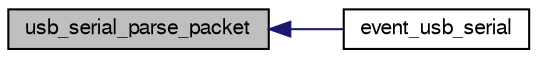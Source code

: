 digraph "usb_serial_parse_packet"
{
  edge [fontname="FreeSans",fontsize="10",labelfontname="FreeSans",labelfontsize="10"];
  node [fontname="FreeSans",fontsize="10",shape=record];
  rankdir="LR";
  Node1 [label="usb_serial_parse_packet",height=0.2,width=0.4,color="black", fillcolor="grey75", style="filled", fontcolor="black"];
  Node1 -> Node2 [dir="back",color="midnightblue",fontsize="10",style="solid",fontname="FreeSans"];
  Node2 [label="event_usb_serial",height=0.2,width=0.4,color="black", fillcolor="white", style="filled",URL="$usb__serial__stm32__example2_8c.html#ad7375129249cec3fa89fdd090b50f611",tooltip="Call VCOM_poll() from module event function. "];
}
